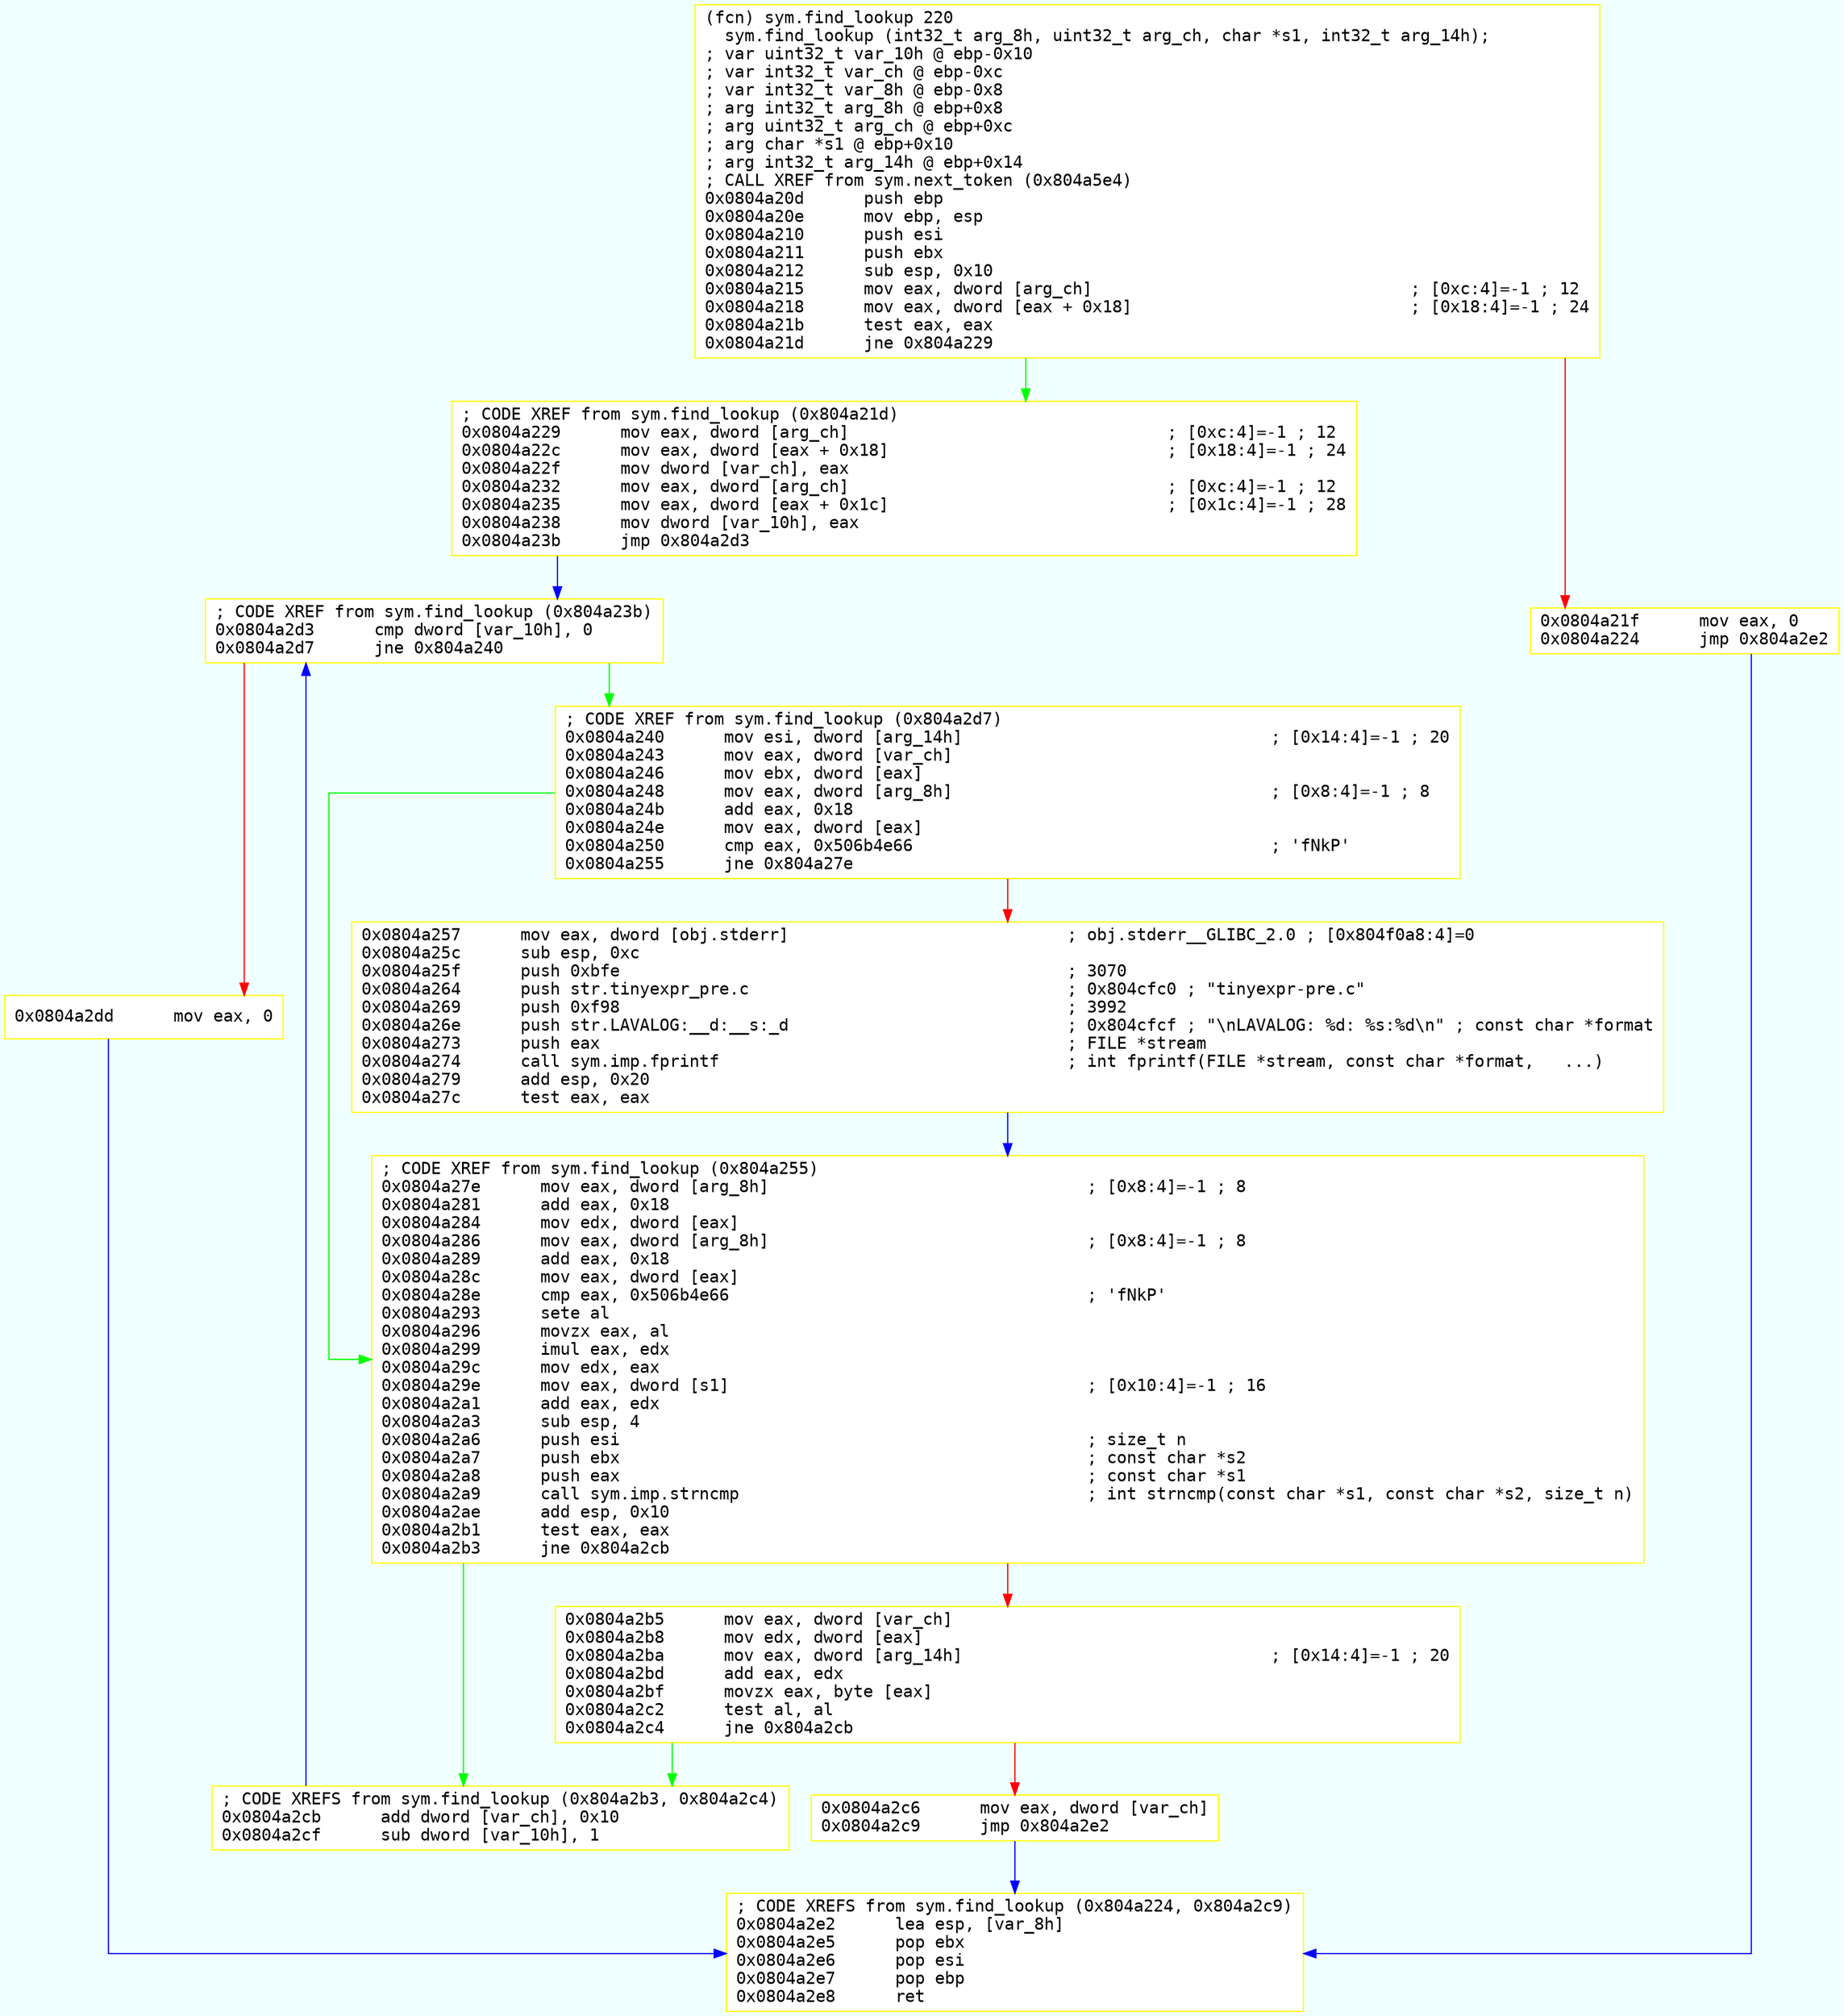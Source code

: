 digraph code {
	graph [bgcolor=azure fontsize=8 fontname="Courier" splines="ortho"];
	node [fillcolor=gray style=filled shape=box];
	edge [arrowhead="normal"];
	"0x0804a20d" -> "0x0804a229" [color="green"];
	"0x0804a20d" -> "0x0804a21f" [color="red"];
	"0x0804a20d" [URL="sym.find_lookup/0x0804a20d", fillcolor="white",color="yellow", fontname="Courier",label="(fcn) sym.find_lookup 220\l  sym.find_lookup (int32_t arg_8h, uint32_t arg_ch, char *s1, int32_t arg_14h);\l; var uint32_t var_10h @ ebp-0x10\l; var int32_t var_ch @ ebp-0xc\l; var int32_t var_8h @ ebp-0x8\l; arg int32_t arg_8h @ ebp+0x8\l; arg uint32_t arg_ch @ ebp+0xc\l; arg char *s1 @ ebp+0x10\l; arg int32_t arg_14h @ ebp+0x14\l; CALL XREF from sym.next_token (0x804a5e4)\l0x0804a20d      push ebp\l0x0804a20e      mov ebp, esp\l0x0804a210      push esi\l0x0804a211      push ebx\l0x0804a212      sub esp, 0x10\l0x0804a215      mov eax, dword [arg_ch]                                ; [0xc:4]=-1 ; 12\l0x0804a218      mov eax, dword [eax + 0x18]                            ; [0x18:4]=-1 ; 24\l0x0804a21b      test eax, eax\l0x0804a21d      jne 0x804a229\l"]
	"0x0804a21f" -> "0x0804a2e2" [color="blue"];
	"0x0804a21f" [URL="sym.find_lookup/0x0804a21f", fillcolor="white",color="yellow", fontname="Courier",label="0x0804a21f      mov eax, 0\l0x0804a224      jmp 0x804a2e2\l"]
	"0x0804a229" -> "0x0804a2d3" [color="blue"];
	"0x0804a229" [URL="sym.find_lookup/0x0804a229", fillcolor="white",color="yellow", fontname="Courier",label="; CODE XREF from sym.find_lookup (0x804a21d)\l0x0804a229      mov eax, dword [arg_ch]                                ; [0xc:4]=-1 ; 12\l0x0804a22c      mov eax, dword [eax + 0x18]                            ; [0x18:4]=-1 ; 24\l0x0804a22f      mov dword [var_ch], eax\l0x0804a232      mov eax, dword [arg_ch]                                ; [0xc:4]=-1 ; 12\l0x0804a235      mov eax, dword [eax + 0x1c]                            ; [0x1c:4]=-1 ; 28\l0x0804a238      mov dword [var_10h], eax\l0x0804a23b      jmp 0x804a2d3\l"]
	"0x0804a240" -> "0x0804a27e" [color="green"];
	"0x0804a240" -> "0x0804a257" [color="red"];
	"0x0804a240" [URL="sym.find_lookup/0x0804a240", fillcolor="white",color="yellow", fontname="Courier",label="; CODE XREF from sym.find_lookup (0x804a2d7)\l0x0804a240      mov esi, dword [arg_14h]                               ; [0x14:4]=-1 ; 20\l0x0804a243      mov eax, dword [var_ch]\l0x0804a246      mov ebx, dword [eax]\l0x0804a248      mov eax, dword [arg_8h]                                ; [0x8:4]=-1 ; 8\l0x0804a24b      add eax, 0x18\l0x0804a24e      mov eax, dword [eax]\l0x0804a250      cmp eax, 0x506b4e66                                    ; 'fNkP'\l0x0804a255      jne 0x804a27e\l"]
	"0x0804a257" -> "0x0804a27e" [color="blue"];
	"0x0804a257" [URL="sym.find_lookup/0x0804a257", fillcolor="white",color="yellow", fontname="Courier",label="0x0804a257      mov eax, dword [obj.stderr]                            ; obj.stderr__GLIBC_2.0 ; [0x804f0a8:4]=0\l0x0804a25c      sub esp, 0xc\l0x0804a25f      push 0xbfe                                             ; 3070\l0x0804a264      push str.tinyexpr_pre.c                                ; 0x804cfc0 ; \"tinyexpr-pre.c\"\l0x0804a269      push 0xf98                                             ; 3992\l0x0804a26e      push str.LAVALOG:__d:__s:_d                            ; 0x804cfcf ; \"\\nLAVALOG: %d: %s:%d\\n\" ; const char *format\l0x0804a273      push eax                                               ; FILE *stream\l0x0804a274      call sym.imp.fprintf                                   ; int fprintf(FILE *stream, const char *format,   ...)\l0x0804a279      add esp, 0x20\l0x0804a27c      test eax, eax\l"]
	"0x0804a27e" -> "0x0804a2cb" [color="green"];
	"0x0804a27e" -> "0x0804a2b5" [color="red"];
	"0x0804a27e" [URL="sym.find_lookup/0x0804a27e", fillcolor="white",color="yellow", fontname="Courier",label="; CODE XREF from sym.find_lookup (0x804a255)\l0x0804a27e      mov eax, dword [arg_8h]                                ; [0x8:4]=-1 ; 8\l0x0804a281      add eax, 0x18\l0x0804a284      mov edx, dword [eax]\l0x0804a286      mov eax, dword [arg_8h]                                ; [0x8:4]=-1 ; 8\l0x0804a289      add eax, 0x18\l0x0804a28c      mov eax, dword [eax]\l0x0804a28e      cmp eax, 0x506b4e66                                    ; 'fNkP'\l0x0804a293      sete al\l0x0804a296      movzx eax, al\l0x0804a299      imul eax, edx\l0x0804a29c      mov edx, eax\l0x0804a29e      mov eax, dword [s1]                                    ; [0x10:4]=-1 ; 16\l0x0804a2a1      add eax, edx\l0x0804a2a3      sub esp, 4\l0x0804a2a6      push esi                                               ; size_t n\l0x0804a2a7      push ebx                                               ; const char *s2\l0x0804a2a8      push eax                                               ; const char *s1\l0x0804a2a9      call sym.imp.strncmp                                   ; int strncmp(const char *s1, const char *s2, size_t n)\l0x0804a2ae      add esp, 0x10\l0x0804a2b1      test eax, eax\l0x0804a2b3      jne 0x804a2cb\l"]
	"0x0804a2b5" -> "0x0804a2cb" [color="green"];
	"0x0804a2b5" -> "0x0804a2c6" [color="red"];
	"0x0804a2b5" [URL="sym.find_lookup/0x0804a2b5", fillcolor="white",color="yellow", fontname="Courier",label="0x0804a2b5      mov eax, dword [var_ch]\l0x0804a2b8      mov edx, dword [eax]\l0x0804a2ba      mov eax, dword [arg_14h]                               ; [0x14:4]=-1 ; 20\l0x0804a2bd      add eax, edx\l0x0804a2bf      movzx eax, byte [eax]\l0x0804a2c2      test al, al\l0x0804a2c4      jne 0x804a2cb\l"]
	"0x0804a2c6" -> "0x0804a2e2" [color="blue"];
	"0x0804a2c6" [URL="sym.find_lookup/0x0804a2c6", fillcolor="white",color="yellow", fontname="Courier",label="0x0804a2c6      mov eax, dword [var_ch]\l0x0804a2c9      jmp 0x804a2e2\l"]
	"0x0804a2cb" -> "0x0804a2d3" [color="blue"];
	"0x0804a2cb" [URL="sym.find_lookup/0x0804a2cb", fillcolor="white",color="yellow", fontname="Courier",label="; CODE XREFS from sym.find_lookup (0x804a2b3, 0x804a2c4)\l0x0804a2cb      add dword [var_ch], 0x10\l0x0804a2cf      sub dword [var_10h], 1\l"]
	"0x0804a2d3" -> "0x0804a240" [color="green"];
	"0x0804a2d3" -> "0x0804a2dd" [color="red"];
	"0x0804a2d3" [URL="sym.find_lookup/0x0804a2d3", fillcolor="white",color="yellow", fontname="Courier",label="; CODE XREF from sym.find_lookup (0x804a23b)\l0x0804a2d3      cmp dword [var_10h], 0\l0x0804a2d7      jne 0x804a240\l"]
	"0x0804a2dd" -> "0x0804a2e2" [color="blue"];
	"0x0804a2dd" [URL="sym.find_lookup/0x0804a2dd", fillcolor="white",color="yellow", fontname="Courier",label="0x0804a2dd      mov eax, 0\l"]
	"0x0804a2e2" [URL="sym.find_lookup/0x0804a2e2", fillcolor="white",color="yellow", fontname="Courier",label="; CODE XREFS from sym.find_lookup (0x804a224, 0x804a2c9)\l0x0804a2e2      lea esp, [var_8h]\l0x0804a2e5      pop ebx\l0x0804a2e6      pop esi\l0x0804a2e7      pop ebp\l0x0804a2e8      ret\l"]
}
